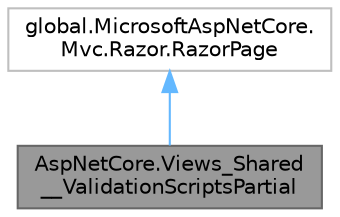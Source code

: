 digraph "AspNetCore.Views_Shared__ValidationScriptsPartial"
{
 // LATEX_PDF_SIZE
  bgcolor="transparent";
  edge [fontname=Helvetica,fontsize=10,labelfontname=Helvetica,labelfontsize=10];
  node [fontname=Helvetica,fontsize=10,shape=box,height=0.2,width=0.4];
  Node1 [id="Node000001",label="AspNetCore.Views_Shared\l__ValidationScriptsPartial",height=0.2,width=0.4,color="gray40", fillcolor="grey60", style="filled", fontcolor="black",tooltip=" "];
  Node2 -> Node1 [id="edge1_Node000001_Node000002",dir="back",color="steelblue1",style="solid",tooltip=" "];
  Node2 [id="Node000002",label="global.MicrosoftAspNetCore.\lMvc.Razor.RazorPage",height=0.2,width=0.4,color="grey75", fillcolor="white", style="filled",tooltip=" "];
}
